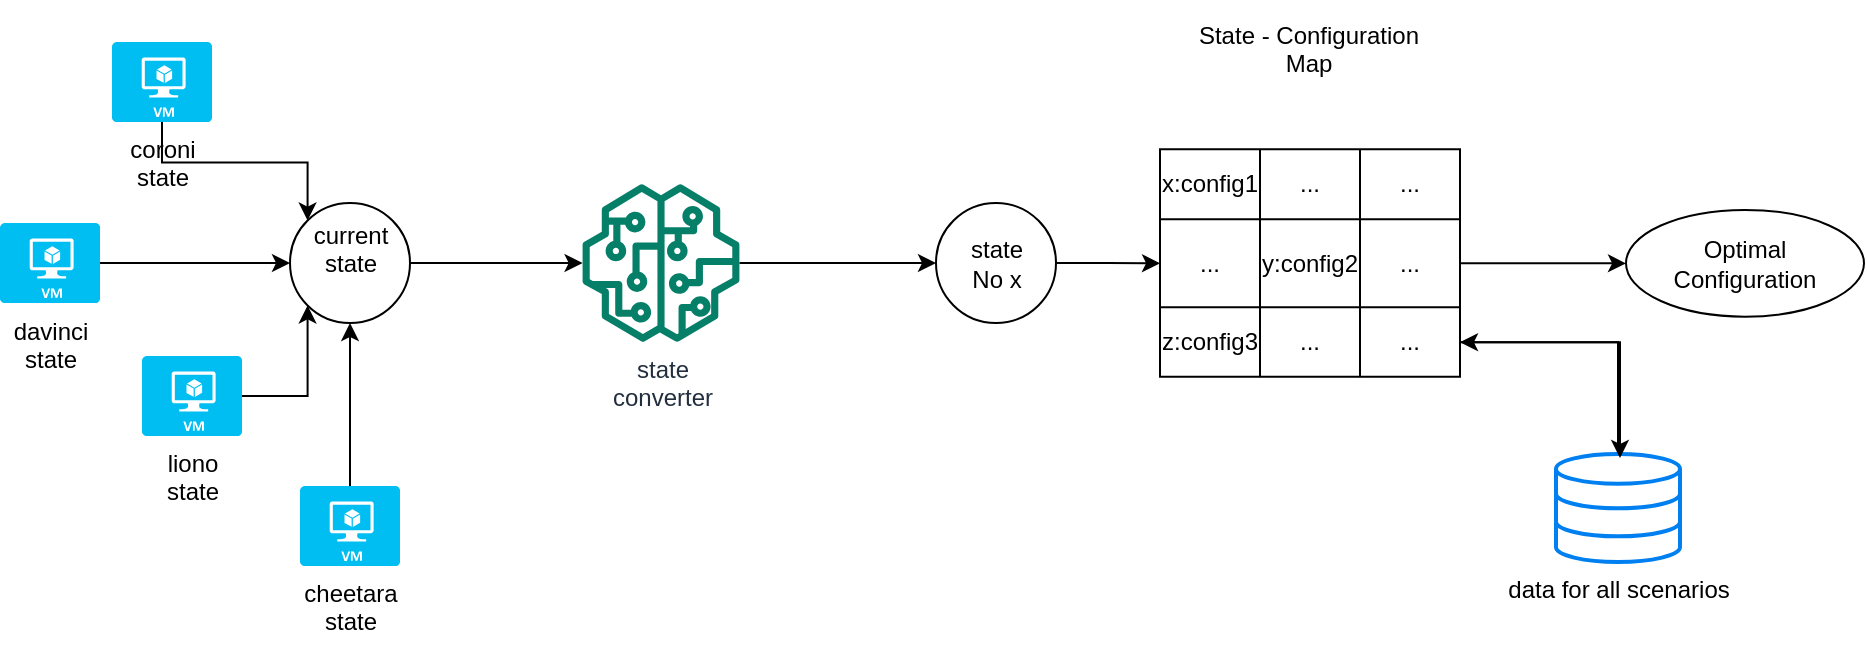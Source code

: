 <mxfile version="16.5.6" type="github">
  <diagram id="7gcUSTIZ7YSJ5vT40chW" name="Page-1">
    <mxGraphModel dx="1350" dy="820" grid="0" gridSize="10" guides="1" tooltips="1" connect="1" arrows="1" fold="1" page="1" pageScale="1" pageWidth="1169" pageHeight="827" math="0" shadow="0">
      <root>
        <mxCell id="0" />
        <mxCell id="1" parent="0" />
        <mxCell id="orFexbNTXFUOZaCGS8_f-26" style="edgeStyle=orthogonalEdgeStyle;rounded=0;orthogonalLoop=1;jettySize=auto;html=1;entryX=1;entryY=0.5;entryDx=0;entryDy=0;" parent="1" source="orFexbNTXFUOZaCGS8_f-1" target="orFexbNTXFUOZaCGS8_f-17" edge="1">
          <mxGeometry relative="1" as="geometry" />
        </mxCell>
        <mxCell id="orFexbNTXFUOZaCGS8_f-1" value="&lt;div&gt;data for all scenarios&lt;/div&gt;&lt;div&gt;&lt;br&gt;&lt;/div&gt;" style="html=1;verticalLabelPosition=bottom;align=center;labelBackgroundColor=#ffffff;verticalAlign=top;strokeWidth=2;strokeColor=#0080F0;shadow=0;dashed=0;shape=mxgraph.ios7.icons.data;" parent="1" vertex="1">
          <mxGeometry x="809" y="666" width="62" height="54" as="geometry" />
        </mxCell>
        <mxCell id="orFexbNTXFUOZaCGS8_f-6" style="edgeStyle=orthogonalEdgeStyle;rounded=0;orthogonalLoop=1;jettySize=auto;html=1;" parent="1" source="orFexbNTXFUOZaCGS8_f-2" target="orFexbNTXFUOZaCGS8_f-3" edge="1">
          <mxGeometry relative="1" as="geometry" />
        </mxCell>
        <mxCell id="orFexbNTXFUOZaCGS8_f-2" value="current&lt;br&gt;&lt;div&gt;state&lt;/div&gt;&lt;div&gt;&lt;br&gt;&lt;/div&gt;" style="shape=ellipse;html=1;dashed=0;whitespace=wrap;aspect=fixed;perimeter=ellipsePerimeter;" parent="1" vertex="1">
          <mxGeometry x="176" y="540.5" width="60" height="60" as="geometry" />
        </mxCell>
        <mxCell id="orFexbNTXFUOZaCGS8_f-7" style="edgeStyle=orthogonalEdgeStyle;rounded=0;orthogonalLoop=1;jettySize=auto;html=1;entryX=0;entryY=0.5;entryDx=0;entryDy=0;" parent="1" source="orFexbNTXFUOZaCGS8_f-3" target="orFexbNTXFUOZaCGS8_f-5" edge="1">
          <mxGeometry relative="1" as="geometry" />
        </mxCell>
        <mxCell id="orFexbNTXFUOZaCGS8_f-3" value="state&lt;br&gt;&lt;div&gt;converter&lt;/div&gt;&lt;div&gt;&lt;br&gt;&lt;/div&gt;" style="sketch=0;outlineConnect=0;fontColor=#232F3E;gradientColor=none;fillColor=#067F68;strokeColor=none;dashed=0;verticalLabelPosition=bottom;verticalAlign=top;align=center;html=1;fontSize=12;fontStyle=0;aspect=fixed;pointerEvents=1;shape=mxgraph.aws4.sagemaker_model;" parent="1" vertex="1">
          <mxGeometry x="322" y="531" width="79" height="79" as="geometry" />
        </mxCell>
        <mxCell id="orFexbNTXFUOZaCGS8_f-21" style="edgeStyle=orthogonalEdgeStyle;rounded=0;orthogonalLoop=1;jettySize=auto;html=1;exitX=1;exitY=0.5;exitDx=0;exitDy=0;entryX=0;entryY=0.5;entryDx=0;entryDy=0;" parent="1" source="orFexbNTXFUOZaCGS8_f-5" target="orFexbNTXFUOZaCGS8_f-13" edge="1">
          <mxGeometry relative="1" as="geometry" />
        </mxCell>
        <mxCell id="orFexbNTXFUOZaCGS8_f-5" value="state&lt;br&gt;No x" style="shape=ellipse;html=1;dashed=0;whitespace=wrap;aspect=fixed;perimeter=ellipsePerimeter;" parent="1" vertex="1">
          <mxGeometry x="499" y="540.5" width="60" height="60" as="geometry" />
        </mxCell>
        <mxCell id="orFexbNTXFUOZaCGS8_f-8" value="" style="shape=table;html=1;whiteSpace=wrap;startSize=0;container=1;collapsible=0;childLayout=tableLayout;" parent="1" vertex="1">
          <mxGeometry x="611" y="513.63" width="150" height="113.75" as="geometry" />
        </mxCell>
        <mxCell id="orFexbNTXFUOZaCGS8_f-9" value="" style="shape=tableRow;horizontal=0;startSize=0;swimlaneHead=0;swimlaneBody=0;top=0;left=0;bottom=0;right=0;collapsible=0;dropTarget=0;fillColor=none;points=[[0,0.5],[1,0.5]];portConstraint=eastwest;" parent="orFexbNTXFUOZaCGS8_f-8" vertex="1">
          <mxGeometry width="150" height="35" as="geometry" />
        </mxCell>
        <mxCell id="orFexbNTXFUOZaCGS8_f-10" value="x:config1" style="shape=partialRectangle;html=1;whiteSpace=wrap;connectable=0;fillColor=none;top=0;left=0;bottom=0;right=0;overflow=hidden;" parent="orFexbNTXFUOZaCGS8_f-9" vertex="1">
          <mxGeometry width="50" height="35" as="geometry">
            <mxRectangle width="50" height="35" as="alternateBounds" />
          </mxGeometry>
        </mxCell>
        <mxCell id="orFexbNTXFUOZaCGS8_f-11" value="..." style="shape=partialRectangle;html=1;whiteSpace=wrap;connectable=0;fillColor=none;top=0;left=0;bottom=0;right=0;overflow=hidden;" parent="orFexbNTXFUOZaCGS8_f-9" vertex="1">
          <mxGeometry x="50" width="50" height="35" as="geometry">
            <mxRectangle width="50" height="35" as="alternateBounds" />
          </mxGeometry>
        </mxCell>
        <mxCell id="orFexbNTXFUOZaCGS8_f-12" value="..." style="shape=partialRectangle;html=1;whiteSpace=wrap;connectable=0;fillColor=none;top=0;left=0;bottom=0;right=0;overflow=hidden;" parent="orFexbNTXFUOZaCGS8_f-9" vertex="1">
          <mxGeometry x="100" width="50" height="35" as="geometry">
            <mxRectangle width="50" height="35" as="alternateBounds" />
          </mxGeometry>
        </mxCell>
        <mxCell id="orFexbNTXFUOZaCGS8_f-13" value="" style="shape=tableRow;horizontal=0;startSize=0;swimlaneHead=0;swimlaneBody=0;top=0;left=0;bottom=0;right=0;collapsible=0;dropTarget=0;fillColor=none;points=[[0,0.5],[1,0.5]];portConstraint=eastwest;" parent="orFexbNTXFUOZaCGS8_f-8" vertex="1">
          <mxGeometry y="35" width="150" height="44" as="geometry" />
        </mxCell>
        <mxCell id="orFexbNTXFUOZaCGS8_f-14" value="..." style="shape=partialRectangle;html=1;whiteSpace=wrap;connectable=0;fillColor=none;top=0;left=0;bottom=0;right=0;overflow=hidden;" parent="orFexbNTXFUOZaCGS8_f-13" vertex="1">
          <mxGeometry width="50" height="44" as="geometry">
            <mxRectangle width="50" height="44" as="alternateBounds" />
          </mxGeometry>
        </mxCell>
        <mxCell id="orFexbNTXFUOZaCGS8_f-15" value="y:config2" style="shape=partialRectangle;html=1;whiteSpace=wrap;connectable=0;fillColor=none;top=0;left=0;bottom=0;right=0;overflow=hidden;" parent="orFexbNTXFUOZaCGS8_f-13" vertex="1">
          <mxGeometry x="50" width="50" height="44" as="geometry">
            <mxRectangle width="50" height="44" as="alternateBounds" />
          </mxGeometry>
        </mxCell>
        <mxCell id="orFexbNTXFUOZaCGS8_f-16" value="..." style="shape=partialRectangle;html=1;whiteSpace=wrap;connectable=0;fillColor=none;top=0;left=0;bottom=0;right=0;overflow=hidden;" parent="orFexbNTXFUOZaCGS8_f-13" vertex="1">
          <mxGeometry x="100" width="50" height="44" as="geometry">
            <mxRectangle width="50" height="44" as="alternateBounds" />
          </mxGeometry>
        </mxCell>
        <mxCell id="orFexbNTXFUOZaCGS8_f-17" value="" style="shape=tableRow;horizontal=0;startSize=0;swimlaneHead=0;swimlaneBody=0;top=0;left=0;bottom=0;right=0;collapsible=0;dropTarget=0;fillColor=none;points=[[0,0.5],[1,0.5]];portConstraint=eastwest;" parent="orFexbNTXFUOZaCGS8_f-8" vertex="1">
          <mxGeometry y="79" width="150" height="35" as="geometry" />
        </mxCell>
        <mxCell id="orFexbNTXFUOZaCGS8_f-18" value="z:config3" style="shape=partialRectangle;html=1;whiteSpace=wrap;connectable=0;fillColor=none;top=0;left=0;bottom=0;right=0;overflow=hidden;" parent="orFexbNTXFUOZaCGS8_f-17" vertex="1">
          <mxGeometry width="50" height="35" as="geometry">
            <mxRectangle width="50" height="35" as="alternateBounds" />
          </mxGeometry>
        </mxCell>
        <mxCell id="orFexbNTXFUOZaCGS8_f-19" value="..." style="shape=partialRectangle;html=1;whiteSpace=wrap;connectable=0;fillColor=none;top=0;left=0;bottom=0;right=0;overflow=hidden;" parent="orFexbNTXFUOZaCGS8_f-17" vertex="1">
          <mxGeometry x="50" width="50" height="35" as="geometry">
            <mxRectangle width="50" height="35" as="alternateBounds" />
          </mxGeometry>
        </mxCell>
        <mxCell id="orFexbNTXFUOZaCGS8_f-20" value="..." style="shape=partialRectangle;html=1;whiteSpace=wrap;connectable=0;fillColor=none;top=0;left=0;bottom=0;right=0;overflow=hidden;pointerEvents=1;" parent="orFexbNTXFUOZaCGS8_f-17" vertex="1">
          <mxGeometry x="100" width="50" height="35" as="geometry">
            <mxRectangle width="50" height="35" as="alternateBounds" />
          </mxGeometry>
        </mxCell>
        <mxCell id="orFexbNTXFUOZaCGS8_f-22" value="Optimal&lt;br&gt;Configuration" style="ellipse;whiteSpace=wrap;html=1;align=center;" parent="1" vertex="1">
          <mxGeometry x="844" y="543.95" width="119" height="53.37" as="geometry" />
        </mxCell>
        <mxCell id="orFexbNTXFUOZaCGS8_f-23" style="edgeStyle=orthogonalEdgeStyle;rounded=0;orthogonalLoop=1;jettySize=auto;html=1;" parent="1" source="orFexbNTXFUOZaCGS8_f-13" target="orFexbNTXFUOZaCGS8_f-22" edge="1">
          <mxGeometry relative="1" as="geometry" />
        </mxCell>
        <mxCell id="orFexbNTXFUOZaCGS8_f-27" style="edgeStyle=orthogonalEdgeStyle;rounded=0;orthogonalLoop=1;jettySize=auto;html=1;entryX=0.516;entryY=0.037;entryDx=0;entryDy=0;entryPerimeter=0;" parent="1" source="orFexbNTXFUOZaCGS8_f-17" target="orFexbNTXFUOZaCGS8_f-1" edge="1">
          <mxGeometry relative="1" as="geometry" />
        </mxCell>
        <mxCell id="Kr__zwhLty9OxRlOiyr0-1" style="edgeStyle=orthogonalEdgeStyle;rounded=0;orthogonalLoop=1;jettySize=auto;html=1;entryX=0.5;entryY=1;entryDx=0;entryDy=0;" edge="1" parent="1" source="orFexbNTXFUOZaCGS8_f-43" target="orFexbNTXFUOZaCGS8_f-2">
          <mxGeometry relative="1" as="geometry" />
        </mxCell>
        <mxCell id="orFexbNTXFUOZaCGS8_f-43" value="cheetara&lt;br&gt;&lt;div&gt;state&lt;/div&gt;&lt;div&gt;&lt;br&gt;&lt;/div&gt;" style="verticalLabelPosition=bottom;html=1;verticalAlign=top;align=center;strokeColor=none;fillColor=#00BEF2;shape=mxgraph.azure.virtual_machine;" parent="1" vertex="1">
          <mxGeometry x="181" y="682" width="50" height="40" as="geometry" />
        </mxCell>
        <mxCell id="Kr__zwhLty9OxRlOiyr0-2" style="edgeStyle=orthogonalEdgeStyle;rounded=0;orthogonalLoop=1;jettySize=auto;html=1;exitX=1;exitY=0.5;exitDx=0;exitDy=0;exitPerimeter=0;entryX=0;entryY=1;entryDx=0;entryDy=0;" edge="1" parent="1" source="orFexbNTXFUOZaCGS8_f-44" target="orFexbNTXFUOZaCGS8_f-2">
          <mxGeometry relative="1" as="geometry" />
        </mxCell>
        <mxCell id="orFexbNTXFUOZaCGS8_f-44" value="liono&lt;br&gt;&lt;div&gt;state&lt;/div&gt;&lt;div&gt;&lt;br&gt;&lt;/div&gt;" style="verticalLabelPosition=bottom;html=1;verticalAlign=top;align=center;strokeColor=none;fillColor=#00BEF2;shape=mxgraph.azure.virtual_machine;" parent="1" vertex="1">
          <mxGeometry x="102" y="617" width="50" height="40" as="geometry" />
        </mxCell>
        <mxCell id="Kr__zwhLty9OxRlOiyr0-6" style="edgeStyle=orthogonalEdgeStyle;rounded=0;orthogonalLoop=1;jettySize=auto;html=1;exitX=0.5;exitY=1;exitDx=0;exitDy=0;exitPerimeter=0;entryX=0;entryY=0;entryDx=0;entryDy=0;" edge="1" parent="1" source="orFexbNTXFUOZaCGS8_f-45" target="orFexbNTXFUOZaCGS8_f-2">
          <mxGeometry relative="1" as="geometry" />
        </mxCell>
        <mxCell id="orFexbNTXFUOZaCGS8_f-45" value="coroni&lt;br&gt;&lt;div&gt;state&lt;/div&gt;&lt;div&gt;&lt;br&gt;&lt;/div&gt;" style="verticalLabelPosition=bottom;html=1;verticalAlign=top;align=center;strokeColor=none;fillColor=#00BEF2;shape=mxgraph.azure.virtual_machine;" parent="1" vertex="1">
          <mxGeometry x="87" y="460" width="50" height="40" as="geometry" />
        </mxCell>
        <mxCell id="Kr__zwhLty9OxRlOiyr0-3" style="edgeStyle=orthogonalEdgeStyle;rounded=0;orthogonalLoop=1;jettySize=auto;html=1;exitX=1;exitY=0.5;exitDx=0;exitDy=0;exitPerimeter=0;entryX=0;entryY=0.5;entryDx=0;entryDy=0;" edge="1" parent="1" source="orFexbNTXFUOZaCGS8_f-46" target="orFexbNTXFUOZaCGS8_f-2">
          <mxGeometry relative="1" as="geometry" />
        </mxCell>
        <mxCell id="orFexbNTXFUOZaCGS8_f-46" value="davinci&lt;br&gt;&lt;div&gt;state&lt;/div&gt;&lt;div&gt;&lt;br&gt;&lt;/div&gt;" style="verticalLabelPosition=bottom;html=1;verticalAlign=top;align=center;strokeColor=none;fillColor=#00BEF2;shape=mxgraph.azure.virtual_machine;" parent="1" vertex="1">
          <mxGeometry x="31" y="550.5" width="50" height="40" as="geometry" />
        </mxCell>
        <mxCell id="Kr__zwhLty9OxRlOiyr0-8" value="State - Configuration&lt;br&gt;&lt;div&gt;Map&lt;/div&gt;&lt;div&gt;&lt;br&gt;&lt;/div&gt;" style="text;html=1;strokeColor=none;fillColor=none;align=center;verticalAlign=middle;whiteSpace=wrap;rounded=0;" vertex="1" parent="1">
          <mxGeometry x="610" y="439" width="151" height="64" as="geometry" />
        </mxCell>
      </root>
    </mxGraphModel>
  </diagram>
</mxfile>
